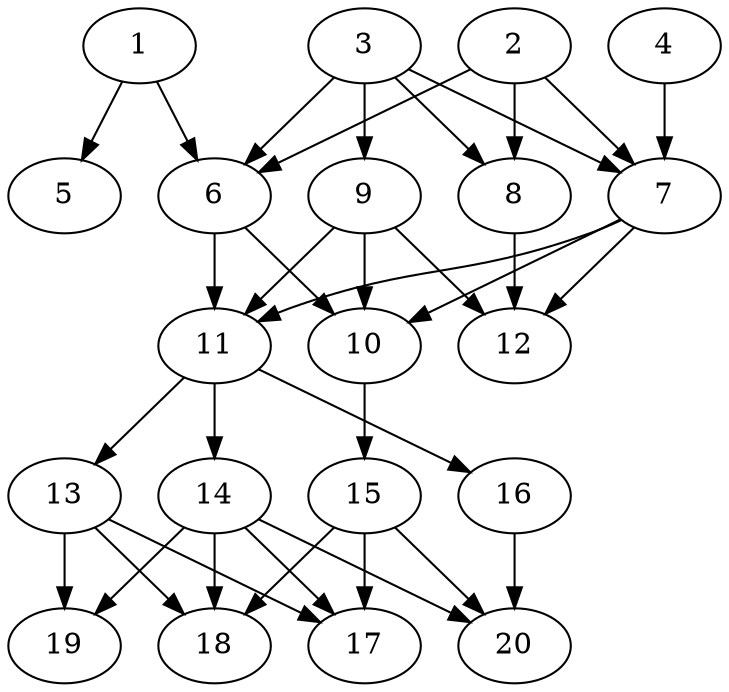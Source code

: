 // DAG automatically generated by daggen at Thu Oct  3 13:58:43 2019
// ./daggen --dot -n 20 --ccr 0.5 --fat 0.5 --regular 0.7 --density 0.6 --mindata 5242880 --maxdata 52428800 
digraph G {
  1 [size="100163584", alpha="0.11", expect_size="50081792"] 
  1 -> 5 [size ="50081792"]
  1 -> 6 [size ="50081792"]
  2 [size="91600896", alpha="0.19", expect_size="45800448"] 
  2 -> 6 [size ="45800448"]
  2 -> 7 [size ="45800448"]
  2 -> 8 [size ="45800448"]
  3 [size="80273408", alpha="0.04", expect_size="40136704"] 
  3 -> 6 [size ="40136704"]
  3 -> 7 [size ="40136704"]
  3 -> 8 [size ="40136704"]
  3 -> 9 [size ="40136704"]
  4 [size="69146624", alpha="0.20", expect_size="34573312"] 
  4 -> 7 [size ="34573312"]
  5 [size="24748032", alpha="0.15", expect_size="12374016"] 
  6 [size="10747904", alpha="0.12", expect_size="5373952"] 
  6 -> 10 [size ="5373952"]
  6 -> 11 [size ="5373952"]
  7 [size="80941056", alpha="0.09", expect_size="40470528"] 
  7 -> 10 [size ="40470528"]
  7 -> 11 [size ="40470528"]
  7 -> 12 [size ="40470528"]
  8 [size="37726208", alpha="0.00", expect_size="18863104"] 
  8 -> 12 [size ="18863104"]
  9 [size="19699712", alpha="0.16", expect_size="9849856"] 
  9 -> 10 [size ="9849856"]
  9 -> 11 [size ="9849856"]
  9 -> 12 [size ="9849856"]
  10 [size="16797696", alpha="0.12", expect_size="8398848"] 
  10 -> 15 [size ="8398848"]
  11 [size="14571520", alpha="0.03", expect_size="7285760"] 
  11 -> 13 [size ="7285760"]
  11 -> 14 [size ="7285760"]
  11 -> 16 [size ="7285760"]
  12 [size="66686976", alpha="0.03", expect_size="33343488"] 
  13 [size="60950528", alpha="0.00", expect_size="30475264"] 
  13 -> 17 [size ="30475264"]
  13 -> 18 [size ="30475264"]
  13 -> 19 [size ="30475264"]
  14 [size="81416192", alpha="0.01", expect_size="40708096"] 
  14 -> 17 [size ="40708096"]
  14 -> 18 [size ="40708096"]
  14 -> 19 [size ="40708096"]
  14 -> 20 [size ="40708096"]
  15 [size="79503360", alpha="0.13", expect_size="39751680"] 
  15 -> 17 [size ="39751680"]
  15 -> 18 [size ="39751680"]
  15 -> 20 [size ="39751680"]
  16 [size="57255936", alpha="0.16", expect_size="28627968"] 
  16 -> 20 [size ="28627968"]
  17 [size="20029440", alpha="0.19", expect_size="10014720"] 
  18 [size="61345792", alpha="0.12", expect_size="30672896"] 
  19 [size="63510528", alpha="0.00", expect_size="31755264"] 
  20 [size="42967040", alpha="0.15", expect_size="21483520"] 
}
